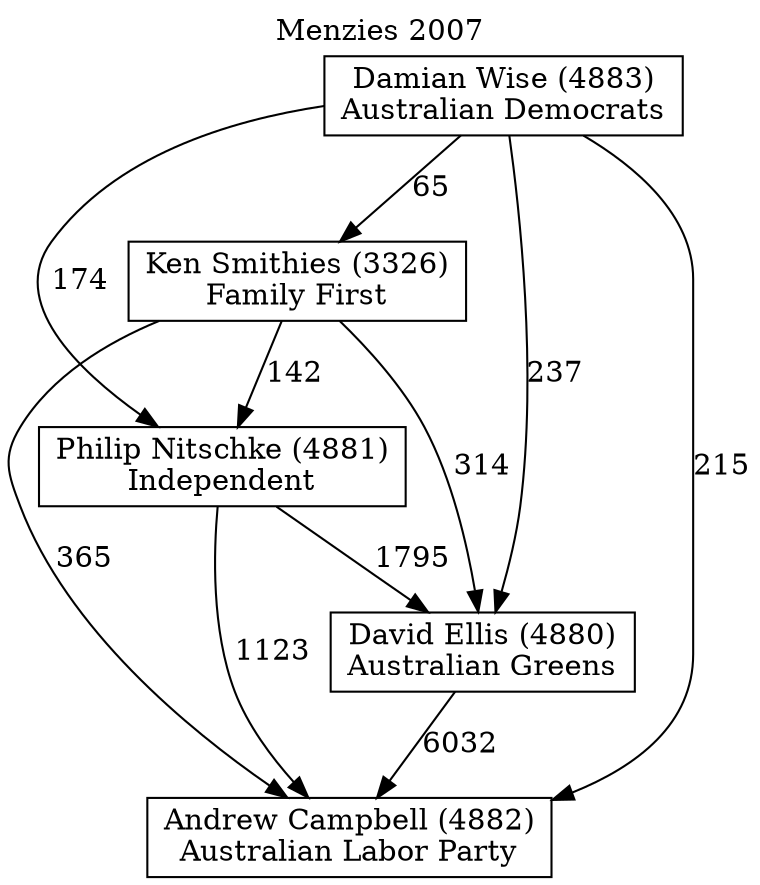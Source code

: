 // House preference flow
digraph "Andrew Campbell (4882)_Menzies_2007" {
	graph [label="Menzies 2007" labelloc=t mclimit=10]
	node [shape=box]
	"Andrew Campbell (4882)" [label="Andrew Campbell (4882)
Australian Labor Party"]
	"David Ellis (4880)" [label="David Ellis (4880)
Australian Greens"]
	"Philip Nitschke (4881)" [label="Philip Nitschke (4881)
Independent"]
	"Ken Smithies (3326)" [label="Ken Smithies (3326)
Family First"]
	"Damian Wise (4883)" [label="Damian Wise (4883)
Australian Democrats"]
	"David Ellis (4880)" -> "Andrew Campbell (4882)" [label=6032]
	"Philip Nitschke (4881)" -> "David Ellis (4880)" [label=1795]
	"Ken Smithies (3326)" -> "Philip Nitschke (4881)" [label=142]
	"Damian Wise (4883)" -> "Ken Smithies (3326)" [label=65]
	"Philip Nitschke (4881)" -> "Andrew Campbell (4882)" [label=1123]
	"Ken Smithies (3326)" -> "Andrew Campbell (4882)" [label=365]
	"Damian Wise (4883)" -> "Andrew Campbell (4882)" [label=215]
	"Damian Wise (4883)" -> "Philip Nitschke (4881)" [label=174]
	"Ken Smithies (3326)" -> "David Ellis (4880)" [label=314]
	"Damian Wise (4883)" -> "David Ellis (4880)" [label=237]
}
